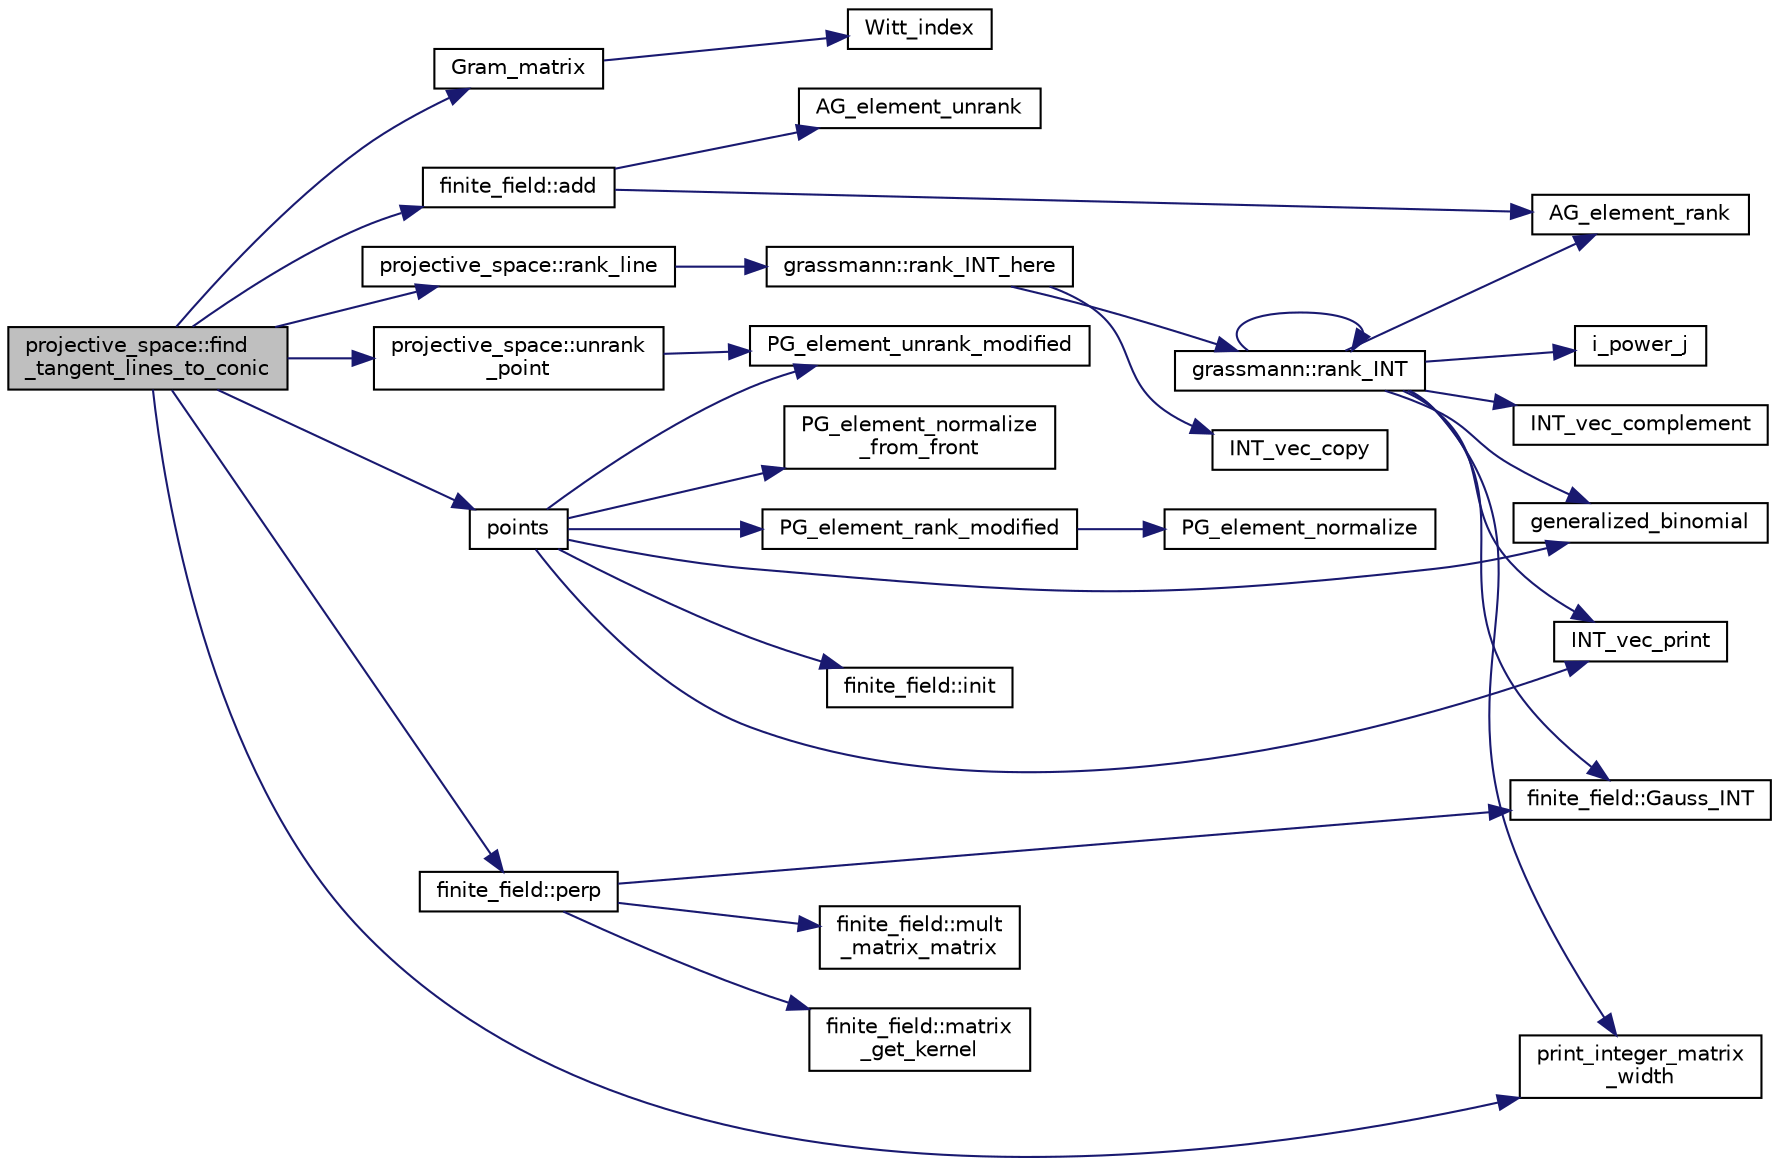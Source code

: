 digraph "projective_space::find_tangent_lines_to_conic"
{
  edge [fontname="Helvetica",fontsize="10",labelfontname="Helvetica",labelfontsize="10"];
  node [fontname="Helvetica",fontsize="10",shape=record];
  rankdir="LR";
  Node1381 [label="projective_space::find\l_tangent_lines_to_conic",height=0.2,width=0.4,color="black", fillcolor="grey75", style="filled", fontcolor="black"];
  Node1381 -> Node1382 [color="midnightblue",fontsize="10",style="solid",fontname="Helvetica"];
  Node1382 [label="Gram_matrix",height=0.2,width=0.4,color="black", fillcolor="white", style="filled",URL="$d4/d67/geometry_8h.html#ac12dc10369b65c42bea69e71edb126a1"];
  Node1382 -> Node1383 [color="midnightblue",fontsize="10",style="solid",fontname="Helvetica"];
  Node1383 [label="Witt_index",height=0.2,width=0.4,color="black", fillcolor="white", style="filled",URL="$db/da0/lib_2foundations_2geometry_2orthogonal__points_8_c.html#ab3483ecb9859a6758f82b5327da50534"];
  Node1381 -> Node1384 [color="midnightblue",fontsize="10",style="solid",fontname="Helvetica"];
  Node1384 [label="finite_field::add",height=0.2,width=0.4,color="black", fillcolor="white", style="filled",URL="$df/d5a/classfinite__field.html#a8f12328a27500f3c7be0c849ebbc9d14"];
  Node1384 -> Node1385 [color="midnightblue",fontsize="10",style="solid",fontname="Helvetica"];
  Node1385 [label="AG_element_unrank",height=0.2,width=0.4,color="black", fillcolor="white", style="filled",URL="$d4/d67/geometry_8h.html#a4a33b86c87b2879b97cfa1327abe2885"];
  Node1384 -> Node1386 [color="midnightblue",fontsize="10",style="solid",fontname="Helvetica"];
  Node1386 [label="AG_element_rank",height=0.2,width=0.4,color="black", fillcolor="white", style="filled",URL="$d4/d67/geometry_8h.html#ab2ac908d07dd8038fd996e26bdc75c17"];
  Node1381 -> Node1387 [color="midnightblue",fontsize="10",style="solid",fontname="Helvetica"];
  Node1387 [label="projective_space::unrank\l_point",height=0.2,width=0.4,color="black", fillcolor="white", style="filled",URL="$d2/d17/classprojective__space.html#a3cb7917af4c5f1590b660d4bf907e0fa"];
  Node1387 -> Node1388 [color="midnightblue",fontsize="10",style="solid",fontname="Helvetica"];
  Node1388 [label="PG_element_unrank_modified",height=0.2,width=0.4,color="black", fillcolor="white", style="filled",URL="$d4/d67/geometry_8h.html#a83ae9b605d496f6a90345303f6efae64"];
  Node1381 -> Node1389 [color="midnightblue",fontsize="10",style="solid",fontname="Helvetica"];
  Node1389 [label="points",height=0.2,width=0.4,color="black", fillcolor="white", style="filled",URL="$d7/d83/points_8_c.html#a8a498513b4415e1a4628a70fb6b26817"];
  Node1389 -> Node1390 [color="midnightblue",fontsize="10",style="solid",fontname="Helvetica"];
  Node1390 [label="finite_field::init",height=0.2,width=0.4,color="black", fillcolor="white", style="filled",URL="$df/d5a/classfinite__field.html#a13e75e8165b27464935b50368ee8313c"];
  Node1389 -> Node1391 [color="midnightblue",fontsize="10",style="solid",fontname="Helvetica"];
  Node1391 [label="generalized_binomial",height=0.2,width=0.4,color="black", fillcolor="white", style="filled",URL="$d2/d7c/combinatorics_8_c.html#a24762dc22e45175d18ec1ec1d2556ae8"];
  Node1389 -> Node1388 [color="midnightblue",fontsize="10",style="solid",fontname="Helvetica"];
  Node1389 -> Node1392 [color="midnightblue",fontsize="10",style="solid",fontname="Helvetica"];
  Node1392 [label="INT_vec_print",height=0.2,width=0.4,color="black", fillcolor="white", style="filled",URL="$df/dbf/sajeeb_8_c.html#a79a5901af0b47dd0d694109543c027fe"];
  Node1389 -> Node1393 [color="midnightblue",fontsize="10",style="solid",fontname="Helvetica"];
  Node1393 [label="PG_element_normalize\l_from_front",height=0.2,width=0.4,color="black", fillcolor="white", style="filled",URL="$d4/d67/geometry_8h.html#af675caf5f9975573455c8d93cb56bf95"];
  Node1389 -> Node1394 [color="midnightblue",fontsize="10",style="solid",fontname="Helvetica"];
  Node1394 [label="PG_element_rank_modified",height=0.2,width=0.4,color="black", fillcolor="white", style="filled",URL="$d4/d67/geometry_8h.html#a9cd1a8bf5b88a038e33862f6c2c3dd36"];
  Node1394 -> Node1395 [color="midnightblue",fontsize="10",style="solid",fontname="Helvetica"];
  Node1395 [label="PG_element_normalize",height=0.2,width=0.4,color="black", fillcolor="white", style="filled",URL="$df/de4/projective_8_c.html#a5a4c3c1158bad6bab0d786c616bd0996"];
  Node1381 -> Node1396 [color="midnightblue",fontsize="10",style="solid",fontname="Helvetica"];
  Node1396 [label="finite_field::perp",height=0.2,width=0.4,color="black", fillcolor="white", style="filled",URL="$df/d5a/classfinite__field.html#a7f4cbb62d037e07893f3c868eea3b818"];
  Node1396 -> Node1397 [color="midnightblue",fontsize="10",style="solid",fontname="Helvetica"];
  Node1397 [label="finite_field::mult\l_matrix_matrix",height=0.2,width=0.4,color="black", fillcolor="white", style="filled",URL="$df/d5a/classfinite__field.html#a5e28706b815838d0ec34de1fa74bc3c4"];
  Node1396 -> Node1398 [color="midnightblue",fontsize="10",style="solid",fontname="Helvetica"];
  Node1398 [label="finite_field::Gauss_INT",height=0.2,width=0.4,color="black", fillcolor="white", style="filled",URL="$df/d5a/classfinite__field.html#adb676d2e80341b53751326e3a58beb11"];
  Node1396 -> Node1399 [color="midnightblue",fontsize="10",style="solid",fontname="Helvetica"];
  Node1399 [label="finite_field::matrix\l_get_kernel",height=0.2,width=0.4,color="black", fillcolor="white", style="filled",URL="$df/d5a/classfinite__field.html#ac45780a927cee936df13d04d30d2d248"];
  Node1381 -> Node1400 [color="midnightblue",fontsize="10",style="solid",fontname="Helvetica"];
  Node1400 [label="print_integer_matrix\l_width",height=0.2,width=0.4,color="black", fillcolor="white", style="filled",URL="$d5/db4/io__and__os_8h.html#aa78f3e73fc2179251bd15adbcc31573f"];
  Node1381 -> Node1401 [color="midnightblue",fontsize="10",style="solid",fontname="Helvetica"];
  Node1401 [label="projective_space::rank_line",height=0.2,width=0.4,color="black", fillcolor="white", style="filled",URL="$d2/d17/classprojective__space.html#a13922a8a1d53b619956470bd7e0b04ab"];
  Node1401 -> Node1402 [color="midnightblue",fontsize="10",style="solid",fontname="Helvetica"];
  Node1402 [label="grassmann::rank_INT_here",height=0.2,width=0.4,color="black", fillcolor="white", style="filled",URL="$df/d02/classgrassmann.html#aaeab144aec85ec523f5a4d614a86d8d7"];
  Node1402 -> Node1403 [color="midnightblue",fontsize="10",style="solid",fontname="Helvetica"];
  Node1403 [label="INT_vec_copy",height=0.2,width=0.4,color="black", fillcolor="white", style="filled",URL="$df/dbf/sajeeb_8_c.html#ac2d875e27e009af6ec04d17254d11075"];
  Node1402 -> Node1404 [color="midnightblue",fontsize="10",style="solid",fontname="Helvetica"];
  Node1404 [label="grassmann::rank_INT",height=0.2,width=0.4,color="black", fillcolor="white", style="filled",URL="$df/d02/classgrassmann.html#a1fa95ce7ecebd48b04c7a0dc75491184"];
  Node1404 -> Node1400 [color="midnightblue",fontsize="10",style="solid",fontname="Helvetica"];
  Node1404 -> Node1398 [color="midnightblue",fontsize="10",style="solid",fontname="Helvetica"];
  Node1404 -> Node1392 [color="midnightblue",fontsize="10",style="solid",fontname="Helvetica"];
  Node1404 -> Node1405 [color="midnightblue",fontsize="10",style="solid",fontname="Helvetica"];
  Node1405 [label="INT_vec_complement",height=0.2,width=0.4,color="black", fillcolor="white", style="filled",URL="$d5/db4/io__and__os_8h.html#a2a0a724647575fcd3090c763985eb81a"];
  Node1404 -> Node1406 [color="midnightblue",fontsize="10",style="solid",fontname="Helvetica"];
  Node1406 [label="i_power_j",height=0.2,width=0.4,color="black", fillcolor="white", style="filled",URL="$de/dc5/algebra__and__number__theory_8h.html#a39b321523e8957d701618bb5cac542b5"];
  Node1404 -> Node1391 [color="midnightblue",fontsize="10",style="solid",fontname="Helvetica"];
  Node1404 -> Node1404 [color="midnightblue",fontsize="10",style="solid",fontname="Helvetica"];
  Node1404 -> Node1386 [color="midnightblue",fontsize="10",style="solid",fontname="Helvetica"];
}
